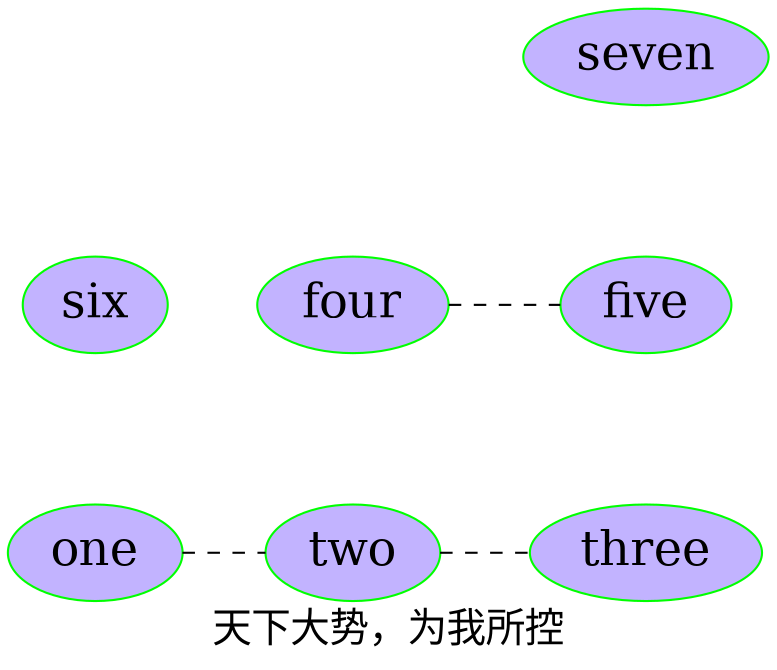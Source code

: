 graph mygraph{
    nodesep=1.0//结点之间的间距
    fontname="Microsoft Yahei"
    fontsize=19//字体
    rankdir=LR//方向为从左到右
    size="8,5"#单位是英尺,只有当图片尺寸大于此值时才会缩放到此值，如果小于此值，则保持不变不进行放大
    label="天下大势，为我所控"
    node[color=red shepe=box style=filled fillcolor=".7 .3 1.0", color=green, fontsize=23]//属性之间用逗号或者空格隔开
    edge[style=dashed]
    

    one--two--three
    four -- five  
    {rank=same;two four}//rank=min,same,max三种取值，rank表示把这些结点放在同一个层次
    six
    {rank=min;six}
    seven
    {rank=max;seven}
}
